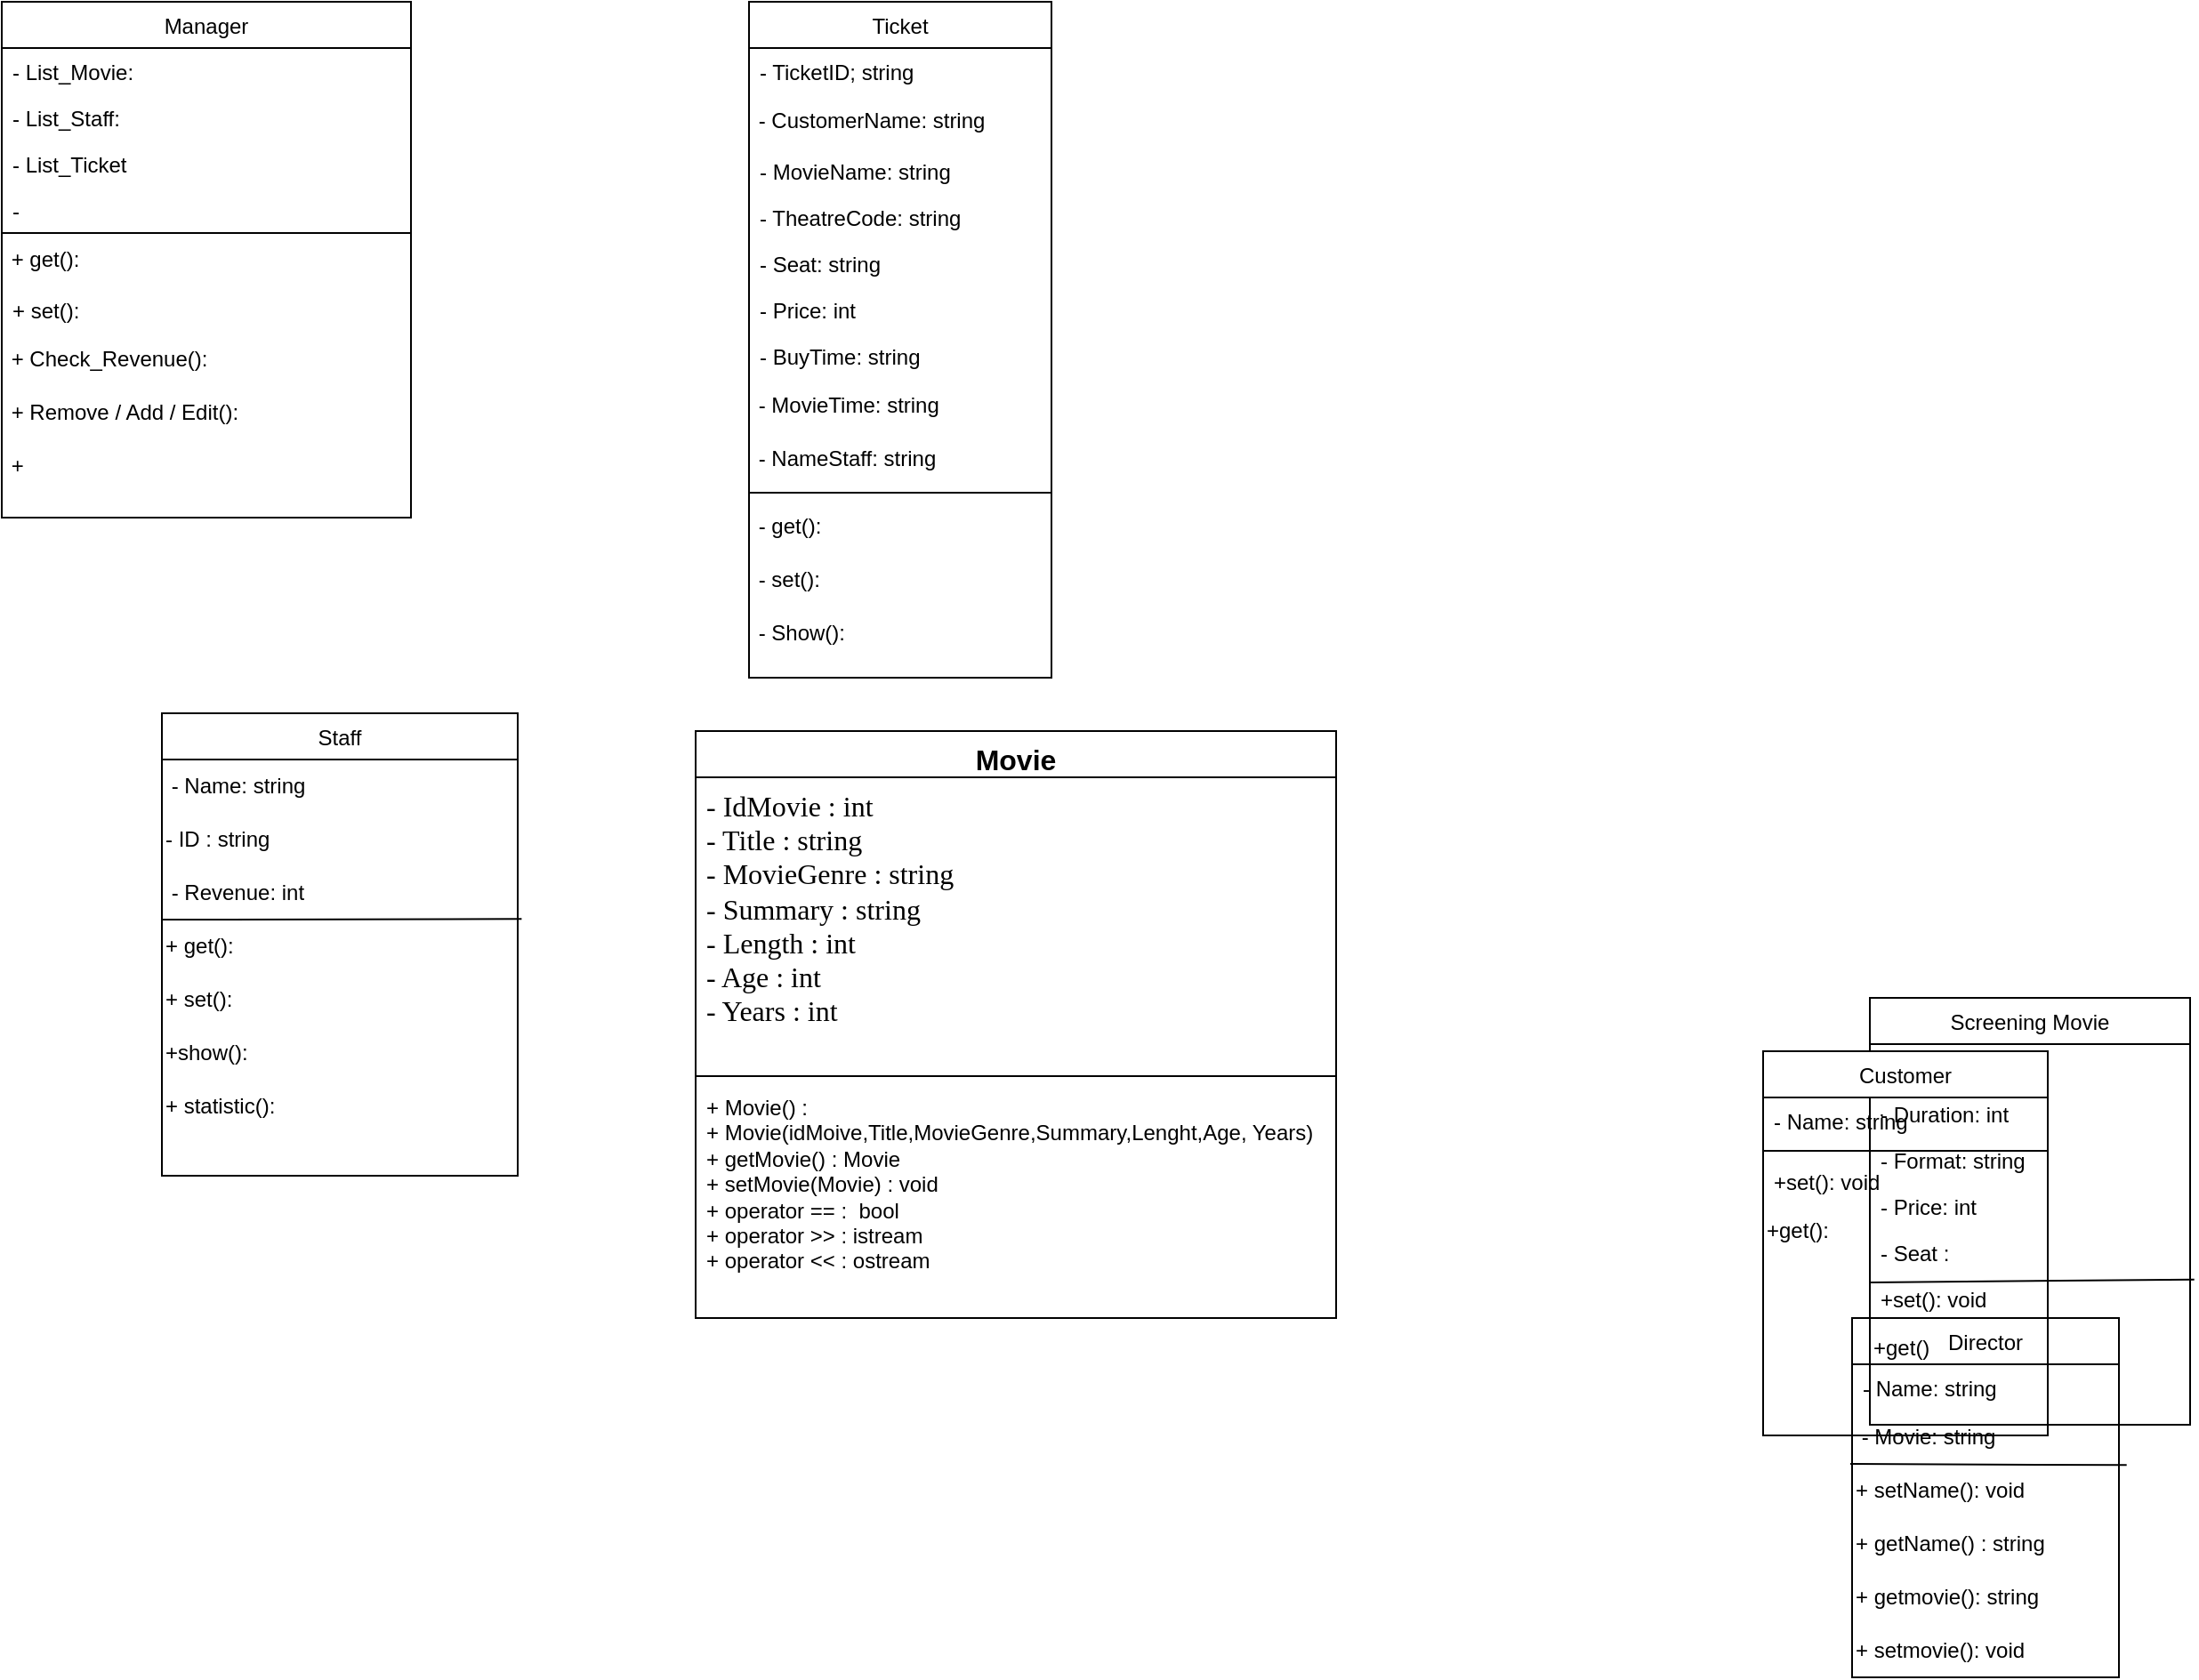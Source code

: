 <mxfile>
    <diagram id="byW2A_Ppa4mYDYx2hdw_" name="Page-1">
        <mxGraphModel dx="1559" dy="1692" grid="1" gridSize="10" guides="1" tooltips="1" connect="1" arrows="1" fold="1" page="1" pageScale="1" pageWidth="850" pageHeight="1100" background="none" math="0" shadow="0">
            <root>
                <mxCell id="0"/>
                <mxCell id="1" parent="0"/>
                <mxCell id="70" value="Director" style="swimlane;fontStyle=0;align=center;verticalAlign=top;childLayout=stackLayout;horizontal=1;startSize=26;horizontalStack=0;resizeParent=1;resizeLast=0;collapsible=1;marginBottom=0;rounded=0;shadow=0;strokeWidth=1;" parent="1" vertex="1">
                    <mxGeometry x="610" y="310" width="150" height="202" as="geometry">
                        <mxRectangle x="340" y="380" width="170" height="26" as="alternateBounds"/>
                    </mxGeometry>
                </mxCell>
                <mxCell id="71" value="- Name: string&#10;" style="text;align=left;verticalAlign=top;spacingLeft=4;spacingRight=4;overflow=hidden;rotatable=0;points=[[0,0.5],[1,0.5]];portConstraint=eastwest;" parent="70" vertex="1">
                    <mxGeometry y="26" width="150" height="26" as="geometry"/>
                </mxCell>
                <mxCell id="72" value="" style="endArrow=none;html=1;rounded=0;entryX=1.029;entryY=0.022;entryDx=0;entryDy=0;entryPerimeter=0;" parent="70" target="74" edge="1">
                    <mxGeometry width="50" height="50" relative="1" as="geometry">
                        <mxPoint x="-1" y="82" as="sourcePoint"/>
                        <mxPoint x="49" y="32" as="targetPoint"/>
                    </mxGeometry>
                </mxCell>
                <mxCell id="73" value="&amp;nbsp;- Movie: string" style="text;html=1;align=left;verticalAlign=middle;resizable=0;points=[];autosize=1;strokeColor=none;fillColor=none;" parent="70" vertex="1">
                    <mxGeometry y="52" width="150" height="30" as="geometry"/>
                </mxCell>
                <mxCell id="74" value="+ setName(): void" style="text;html=1;align=left;verticalAlign=middle;resizable=0;points=[];autosize=1;strokeColor=none;fillColor=none;" parent="70" vertex="1">
                    <mxGeometry y="82" width="150" height="30" as="geometry"/>
                </mxCell>
                <mxCell id="75" value="+ getName() : string" style="text;html=1;align=left;verticalAlign=middle;resizable=0;points=[];autosize=1;strokeColor=none;fillColor=none;" parent="70" vertex="1">
                    <mxGeometry y="112" width="150" height="30" as="geometry"/>
                </mxCell>
                <mxCell id="76" value="+ getmovie(): string" style="text;html=1;align=left;verticalAlign=middle;resizable=0;points=[];autosize=1;strokeColor=none;fillColor=none;" parent="70" vertex="1">
                    <mxGeometry y="142" width="150" height="30" as="geometry"/>
                </mxCell>
                <mxCell id="77" value="+ setmovie(): void" style="text;html=1;align=left;verticalAlign=middle;resizable=0;points=[];autosize=1;strokeColor=none;fillColor=none;" parent="70" vertex="1">
                    <mxGeometry y="172" width="150" height="30" as="geometry"/>
                </mxCell>
                <mxCell id="79" value="Screening Movie" style="swimlane;fontStyle=0;align=center;verticalAlign=top;childLayout=stackLayout;horizontal=1;startSize=26;horizontalStack=0;resizeParent=1;resizeLast=0;collapsible=1;marginBottom=0;rounded=0;shadow=0;strokeWidth=1;" parent="1" vertex="1">
                    <mxGeometry x="620" y="130" width="180" height="240" as="geometry">
                        <mxRectangle x="550" y="140" width="160" height="26" as="alternateBounds"/>
                    </mxGeometry>
                </mxCell>
                <mxCell id="80" value="- Time: string" style="text;align=left;verticalAlign=top;spacingLeft=4;spacingRight=4;overflow=hidden;rotatable=0;points=[[0,0.5],[1,0.5]];portConstraint=eastwest;rounded=0;shadow=0;html=0;" parent="79" vertex="1">
                    <mxGeometry y="26" width="180" height="26" as="geometry"/>
                </mxCell>
                <mxCell id="81" value="- Duration: int" style="text;align=left;verticalAlign=top;spacingLeft=4;spacingRight=4;overflow=hidden;rotatable=0;points=[[0,0.5],[1,0.5]];portConstraint=eastwest;" parent="79" vertex="1">
                    <mxGeometry y="52" width="180" height="26" as="geometry"/>
                </mxCell>
                <mxCell id="82" value="- Format: string" style="text;align=left;verticalAlign=top;spacingLeft=4;spacingRight=4;overflow=hidden;rotatable=0;points=[[0,0.5],[1,0.5]];portConstraint=eastwest;rounded=0;shadow=0;html=0;" parent="79" vertex="1">
                    <mxGeometry y="78" width="180" height="26" as="geometry"/>
                </mxCell>
                <mxCell id="83" value="- Price: int" style="text;align=left;verticalAlign=top;spacingLeft=4;spacingRight=4;overflow=hidden;rotatable=0;points=[[0,0.5],[1,0.5]];portConstraint=eastwest;rounded=0;shadow=0;html=0;" parent="79" vertex="1">
                    <mxGeometry y="104" width="180" height="26" as="geometry"/>
                </mxCell>
                <mxCell id="108" value="" style="endArrow=none;html=1;entryX=1.013;entryY=0.09;entryDx=0;entryDy=0;entryPerimeter=0;" parent="79" target="86" edge="1">
                    <mxGeometry width="50" height="50" relative="1" as="geometry">
                        <mxPoint y="160" as="sourcePoint"/>
                        <mxPoint x="50" y="110" as="targetPoint"/>
                    </mxGeometry>
                </mxCell>
                <mxCell id="85" value="- Seat :" style="text;align=left;verticalAlign=top;spacingLeft=4;spacingRight=4;overflow=hidden;rotatable=0;points=[[0,0.5],[1,0.5]];portConstraint=eastwest;" parent="79" vertex="1">
                    <mxGeometry y="130" width="180" height="26" as="geometry"/>
                </mxCell>
                <mxCell id="86" value="+set(): void" style="text;align=left;verticalAlign=top;spacingLeft=4;spacingRight=4;overflow=hidden;rotatable=0;points=[[0,0.5],[1,0.5]];portConstraint=eastwest;" parent="79" vertex="1">
                    <mxGeometry y="156" width="180" height="26" as="geometry"/>
                </mxCell>
                <mxCell id="107" value="+get()" style="text;html=1;align=left;verticalAlign=middle;resizable=0;points=[];autosize=1;strokeColor=none;fillColor=none;" parent="79" vertex="1">
                    <mxGeometry y="182" width="180" height="30" as="geometry"/>
                </mxCell>
                <mxCell id="91" value="Ticket" style="swimlane;fontStyle=0;align=center;verticalAlign=top;childLayout=stackLayout;horizontal=1;startSize=26;horizontalStack=0;resizeParent=1;resizeLast=0;collapsible=1;marginBottom=0;rounded=0;shadow=0;strokeWidth=1;" parent="1" vertex="1">
                    <mxGeometry x="-10" y="-430" width="170" height="380" as="geometry">
                        <mxRectangle x="550" y="140" width="160" height="26" as="alternateBounds"/>
                    </mxGeometry>
                </mxCell>
                <mxCell id="92" value="- TicketID; string" style="text;align=left;verticalAlign=top;spacingLeft=4;spacingRight=4;overflow=hidden;rotatable=0;points=[[0,0.5],[1,0.5]];portConstraint=eastwest;rounded=0;shadow=0;html=0;" parent="91" vertex="1">
                    <mxGeometry y="26" width="170" height="26" as="geometry"/>
                </mxCell>
                <mxCell id="109" value="&amp;nbsp;- CustomerName: string" style="text;html=1;align=left;verticalAlign=middle;resizable=0;points=[];autosize=1;strokeColor=none;fillColor=none;" parent="91" vertex="1">
                    <mxGeometry y="52" width="170" height="30" as="geometry"/>
                </mxCell>
                <mxCell id="93" value="- MovieName: string" style="text;align=left;verticalAlign=top;spacingLeft=4;spacingRight=4;overflow=hidden;rotatable=0;points=[[0,0.5],[1,0.5]];portConstraint=eastwest;" parent="91" vertex="1">
                    <mxGeometry y="82" width="170" height="26" as="geometry"/>
                </mxCell>
                <mxCell id="94" value="- TheatreCode: string" style="text;align=left;verticalAlign=top;spacingLeft=4;spacingRight=4;overflow=hidden;rotatable=0;points=[[0,0.5],[1,0.5]];portConstraint=eastwest;rounded=0;shadow=0;html=0;" parent="91" vertex="1">
                    <mxGeometry y="108" width="170" height="26" as="geometry"/>
                </mxCell>
                <mxCell id="95" value="- Seat: string" style="text;align=left;verticalAlign=top;spacingLeft=4;spacingRight=4;overflow=hidden;rotatable=0;points=[[0,0.5],[1,0.5]];portConstraint=eastwest;rounded=0;shadow=0;html=0;" parent="91" vertex="1">
                    <mxGeometry y="134" width="170" height="26" as="geometry"/>
                </mxCell>
                <mxCell id="98" value="- Price: int" style="text;align=left;verticalAlign=top;spacingLeft=4;spacingRight=4;overflow=hidden;rotatable=0;points=[[0,0.5],[1,0.5]];portConstraint=eastwest;" parent="91" vertex="1">
                    <mxGeometry y="160" width="170" height="26" as="geometry"/>
                </mxCell>
                <mxCell id="97" value="- BuyTime: string" style="text;align=left;verticalAlign=top;spacingLeft=4;spacingRight=4;overflow=hidden;rotatable=0;points=[[0,0.5],[1,0.5]];portConstraint=eastwest;" parent="91" vertex="1">
                    <mxGeometry y="186" width="170" height="26" as="geometry"/>
                </mxCell>
                <mxCell id="110" value="&amp;nbsp;- MovieTime: string" style="text;html=1;align=left;verticalAlign=middle;resizable=0;points=[];autosize=1;strokeColor=none;fillColor=none;" parent="91" vertex="1">
                    <mxGeometry y="212" width="170" height="30" as="geometry"/>
                </mxCell>
                <mxCell id="112" value="&amp;nbsp;- NameStaff: string" style="text;html=1;align=left;verticalAlign=middle;resizable=0;points=[];autosize=1;strokeColor=none;fillColor=none;" parent="91" vertex="1">
                    <mxGeometry y="242" width="170" height="30" as="geometry"/>
                </mxCell>
                <mxCell id="96" value="" style="line;html=1;strokeWidth=1;align=left;verticalAlign=middle;spacingTop=-1;spacingLeft=3;spacingRight=3;rotatable=0;labelPosition=right;points=[];portConstraint=eastwest;" parent="91" vertex="1">
                    <mxGeometry y="272" width="170" height="8" as="geometry"/>
                </mxCell>
                <mxCell id="146" value="&amp;nbsp;- get():" style="text;html=1;align=left;verticalAlign=middle;resizable=0;points=[];autosize=1;strokeColor=none;fillColor=none;" vertex="1" parent="91">
                    <mxGeometry y="280" width="170" height="30" as="geometry"/>
                </mxCell>
                <mxCell id="147" value="&amp;nbsp;- set():" style="text;html=1;align=left;verticalAlign=middle;resizable=0;points=[];autosize=1;strokeColor=none;fillColor=none;" vertex="1" parent="91">
                    <mxGeometry y="310" width="170" height="30" as="geometry"/>
                </mxCell>
                <mxCell id="148" value="&amp;nbsp;- Show():" style="text;html=1;align=left;verticalAlign=middle;resizable=0;points=[];autosize=1;strokeColor=none;fillColor=none;" vertex="1" parent="91">
                    <mxGeometry y="340" width="170" height="30" as="geometry"/>
                </mxCell>
                <mxCell id="99" value="Customer" style="swimlane;fontStyle=0;align=center;verticalAlign=top;childLayout=stackLayout;horizontal=1;startSize=26;horizontalStack=0;resizeParent=1;resizeLast=0;collapsible=1;marginBottom=0;rounded=0;shadow=0;strokeWidth=1;" parent="1" vertex="1">
                    <mxGeometry x="560" y="160" width="160" height="216" as="geometry">
                        <mxRectangle x="550" y="140" width="160" height="26" as="alternateBounds"/>
                    </mxGeometry>
                </mxCell>
                <mxCell id="100" value="- Name: string" style="text;align=left;verticalAlign=top;spacingLeft=4;spacingRight=4;overflow=hidden;rotatable=0;points=[[0,0.5],[1,0.5]];portConstraint=eastwest;rounded=0;shadow=0;html=0;" parent="99" vertex="1">
                    <mxGeometry y="26" width="160" height="26" as="geometry"/>
                </mxCell>
                <mxCell id="104" value="" style="line;html=1;strokeWidth=1;align=left;verticalAlign=middle;spacingTop=-1;spacingLeft=3;spacingRight=3;rotatable=0;labelPosition=right;points=[];portConstraint=eastwest;" parent="99" vertex="1">
                    <mxGeometry y="52" width="160" height="8" as="geometry"/>
                </mxCell>
                <mxCell id="106" value="+set(): void" style="text;align=left;verticalAlign=top;spacingLeft=4;spacingRight=4;overflow=hidden;rotatable=0;points=[[0,0.5],[1,0.5]];portConstraint=eastwest;" parent="99" vertex="1">
                    <mxGeometry y="60" width="160" height="26" as="geometry"/>
                </mxCell>
                <mxCell id="111" value="+get():&amp;nbsp;" style="text;html=1;align=left;verticalAlign=middle;resizable=0;points=[];autosize=1;strokeColor=none;fillColor=none;" parent="99" vertex="1">
                    <mxGeometry y="86" width="160" height="30" as="geometry"/>
                </mxCell>
                <mxCell id="117" value="Staff" style="swimlane;fontStyle=0;align=center;verticalAlign=top;childLayout=stackLayout;horizontal=1;startSize=26;horizontalStack=0;resizeParent=1;resizeLast=0;collapsible=1;marginBottom=0;rounded=0;shadow=0;strokeWidth=1;" parent="1" vertex="1">
                    <mxGeometry x="-340" y="-30" width="200" height="260" as="geometry">
                        <mxRectangle x="340" y="380" width="170" height="26" as="alternateBounds"/>
                    </mxGeometry>
                </mxCell>
                <mxCell id="120" value="&amp;nbsp;- Name: string" style="text;html=1;align=left;verticalAlign=middle;resizable=0;points=[];autosize=1;strokeColor=none;fillColor=none;" parent="117" vertex="1">
                    <mxGeometry y="26" width="200" height="30" as="geometry"/>
                </mxCell>
                <mxCell id="141" value="" style="endArrow=none;html=1;entryX=1.011;entryY=0.989;entryDx=0;entryDy=0;entryPerimeter=0;" parent="117" target="126" edge="1">
                    <mxGeometry width="50" height="50" relative="1" as="geometry">
                        <mxPoint y="116" as="sourcePoint"/>
                        <mxPoint x="50" y="66" as="targetPoint"/>
                    </mxGeometry>
                </mxCell>
                <mxCell id="127" value="- ID : string" style="text;html=1;align=left;verticalAlign=middle;resizable=0;points=[];autosize=1;strokeColor=none;fillColor=none;" parent="117" vertex="1">
                    <mxGeometry y="56" width="200" height="30" as="geometry"/>
                </mxCell>
                <mxCell id="126" value="&amp;nbsp;- Revenue: int" style="text;html=1;align=left;verticalAlign=middle;resizable=0;points=[];autosize=1;strokeColor=none;fillColor=none;" parent="117" vertex="1">
                    <mxGeometry y="86" width="200" height="30" as="geometry"/>
                </mxCell>
                <mxCell id="151" value="+ get():&amp;nbsp;" style="text;html=1;align=left;verticalAlign=middle;resizable=0;points=[];autosize=1;strokeColor=none;fillColor=none;" vertex="1" parent="117">
                    <mxGeometry y="116" width="200" height="30" as="geometry"/>
                </mxCell>
                <mxCell id="152" value="+ set():" style="text;html=1;align=left;verticalAlign=middle;resizable=0;points=[];autosize=1;strokeColor=none;fillColor=none;" vertex="1" parent="117">
                    <mxGeometry y="146" width="200" height="30" as="geometry"/>
                </mxCell>
                <mxCell id="153" value="+show():" style="text;html=1;align=left;verticalAlign=middle;resizable=0;points=[];autosize=1;strokeColor=none;fillColor=none;" vertex="1" parent="117">
                    <mxGeometry y="176" width="200" height="30" as="geometry"/>
                </mxCell>
                <mxCell id="154" value="+ statistic():" style="text;html=1;align=left;verticalAlign=middle;resizable=0;points=[];autosize=1;strokeColor=none;fillColor=none;" vertex="1" parent="117">
                    <mxGeometry y="206" width="200" height="30" as="geometry"/>
                </mxCell>
                <mxCell id="142" value="&lt;font style=&quot;font-size: 16px;&quot;&gt;Movie&lt;/font&gt;" style="swimlane;fontStyle=1;align=center;verticalAlign=top;childLayout=stackLayout;horizontal=1;startSize=26;horizontalStack=0;resizeParent=1;resizeParentMax=0;resizeLast=0;collapsible=1;marginBottom=0;whiteSpace=wrap;html=1;" parent="1" vertex="1">
                    <mxGeometry x="-40" y="-20" width="360" height="330" as="geometry"/>
                </mxCell>
                <mxCell id="143" value="&lt;font style=&quot;font-size: 16px;&quot;&gt;- IdMovie : int&lt;br&gt;- Title : string&lt;br&gt;- MovieGenre : string&lt;br&gt;- Summary : string&lt;br&gt;- Length : int&lt;br&gt;- Age : int&lt;br&gt;- Years : int&lt;br&gt;&lt;/font&gt;" style="text;strokeColor=none;fillColor=none;align=left;verticalAlign=top;spacingLeft=4;spacingRight=4;overflow=hidden;rotatable=0;points=[[0,0.5],[1,0.5]];portConstraint=eastwest;whiteSpace=wrap;html=1;fontFamily=Times New Roman;" parent="142" vertex="1">
                    <mxGeometry y="26" width="360" height="164" as="geometry"/>
                </mxCell>
                <mxCell id="144" value="" style="line;strokeWidth=1;fillColor=none;align=left;verticalAlign=middle;spacingTop=-1;spacingLeft=3;spacingRight=3;rotatable=0;labelPosition=right;points=[];portConstraint=eastwest;strokeColor=inherit;" parent="142" vertex="1">
                    <mxGeometry y="190" width="360" height="8" as="geometry"/>
                </mxCell>
                <mxCell id="145" value="+ Movie() :&lt;br&gt;+ Movie(idMoive,Title,MovieGenre,Summary,Lenght,Age, Years)&lt;br&gt;+ getMovie() : Movie&lt;br&gt;+ setMovie(Movie) : void&lt;br&gt;+ operator == :&amp;nbsp; bool&lt;br&gt;+ operator &amp;gt;&amp;gt; : istream&lt;br&gt;+ operator &amp;lt;&amp;lt; : ostream" style="text;strokeColor=none;fillColor=none;align=left;verticalAlign=top;spacingLeft=4;spacingRight=4;overflow=hidden;rotatable=0;points=[[0,0.5],[1,0.5]];portConstraint=eastwest;whiteSpace=wrap;html=1;" parent="142" vertex="1">
                    <mxGeometry y="198" width="360" height="132" as="geometry"/>
                </mxCell>
                <mxCell id="157" value="Manager" style="swimlane;fontStyle=0;align=center;verticalAlign=top;childLayout=stackLayout;horizontal=1;startSize=26;horizontalStack=0;resizeParent=1;resizeLast=0;collapsible=1;marginBottom=0;rounded=0;shadow=0;strokeWidth=1;" vertex="1" parent="1">
                    <mxGeometry x="-430" y="-430" width="230" height="290" as="geometry">
                        <mxRectangle x="550" y="140" width="160" height="26" as="alternateBounds"/>
                    </mxGeometry>
                </mxCell>
                <mxCell id="158" value="- List_Movie:" style="text;align=left;verticalAlign=top;spacingLeft=4;spacingRight=4;overflow=hidden;rotatable=0;points=[[0,0.5],[1,0.5]];portConstraint=eastwest;rounded=0;shadow=0;html=0;" vertex="1" parent="157">
                    <mxGeometry y="26" width="230" height="26" as="geometry"/>
                </mxCell>
                <mxCell id="159" value="- List_Staff:" style="text;align=left;verticalAlign=top;spacingLeft=4;spacingRight=4;overflow=hidden;rotatable=0;points=[[0,0.5],[1,0.5]];portConstraint=eastwest;" vertex="1" parent="157">
                    <mxGeometry y="52" width="230" height="26" as="geometry"/>
                </mxCell>
                <mxCell id="161" value="- List_Ticket" style="text;align=left;verticalAlign=top;spacingLeft=4;spacingRight=4;overflow=hidden;rotatable=0;points=[[0,0.5],[1,0.5]];portConstraint=eastwest;rounded=0;shadow=0;html=0;" vertex="1" parent="157">
                    <mxGeometry y="78" width="230" height="26" as="geometry"/>
                </mxCell>
                <mxCell id="163" value="- " style="text;align=left;verticalAlign=top;spacingLeft=4;spacingRight=4;overflow=hidden;rotatable=0;points=[[0,0.5],[1,0.5]];portConstraint=eastwest;" vertex="1" parent="157">
                    <mxGeometry y="104" width="230" height="26" as="geometry"/>
                </mxCell>
                <mxCell id="168" value="" style="endArrow=none;html=1;" edge="1" parent="157">
                    <mxGeometry width="50" height="50" relative="1" as="geometry">
                        <mxPoint y="130" as="sourcePoint"/>
                        <mxPoint x="230" y="130" as="targetPoint"/>
                    </mxGeometry>
                </mxCell>
                <mxCell id="165" value="&amp;nbsp;+ get():" style="text;html=1;align=left;verticalAlign=middle;resizable=0;points=[];autosize=1;strokeColor=none;fillColor=none;" vertex="1" parent="157">
                    <mxGeometry y="130" width="230" height="30" as="geometry"/>
                </mxCell>
                <mxCell id="164" value="+ set():" style="text;align=left;verticalAlign=top;spacingLeft=4;spacingRight=4;overflow=hidden;rotatable=0;points=[[0,0.5],[1,0.5]];portConstraint=eastwest;" vertex="1" parent="157">
                    <mxGeometry y="160" width="230" height="26" as="geometry"/>
                </mxCell>
                <mxCell id="166" value="&amp;nbsp;+ Check_Revenue():" style="text;html=1;align=left;verticalAlign=middle;resizable=0;points=[];autosize=1;strokeColor=none;fillColor=none;" vertex="1" parent="157">
                    <mxGeometry y="186" width="230" height="30" as="geometry"/>
                </mxCell>
                <mxCell id="167" value="&amp;nbsp;+ Remove / Add / Edit():" style="text;html=1;align=left;verticalAlign=middle;resizable=0;points=[];autosize=1;strokeColor=none;fillColor=none;" vertex="1" parent="157">
                    <mxGeometry y="216" width="230" height="30" as="geometry"/>
                </mxCell>
                <mxCell id="169" value="&amp;nbsp;+&amp;nbsp;" style="text;html=1;align=left;verticalAlign=middle;resizable=0;points=[];autosize=1;strokeColor=none;fillColor=none;" vertex="1" parent="157">
                    <mxGeometry y="246" width="230" height="30" as="geometry"/>
                </mxCell>
            </root>
        </mxGraphModel>
    </diagram>
</mxfile>